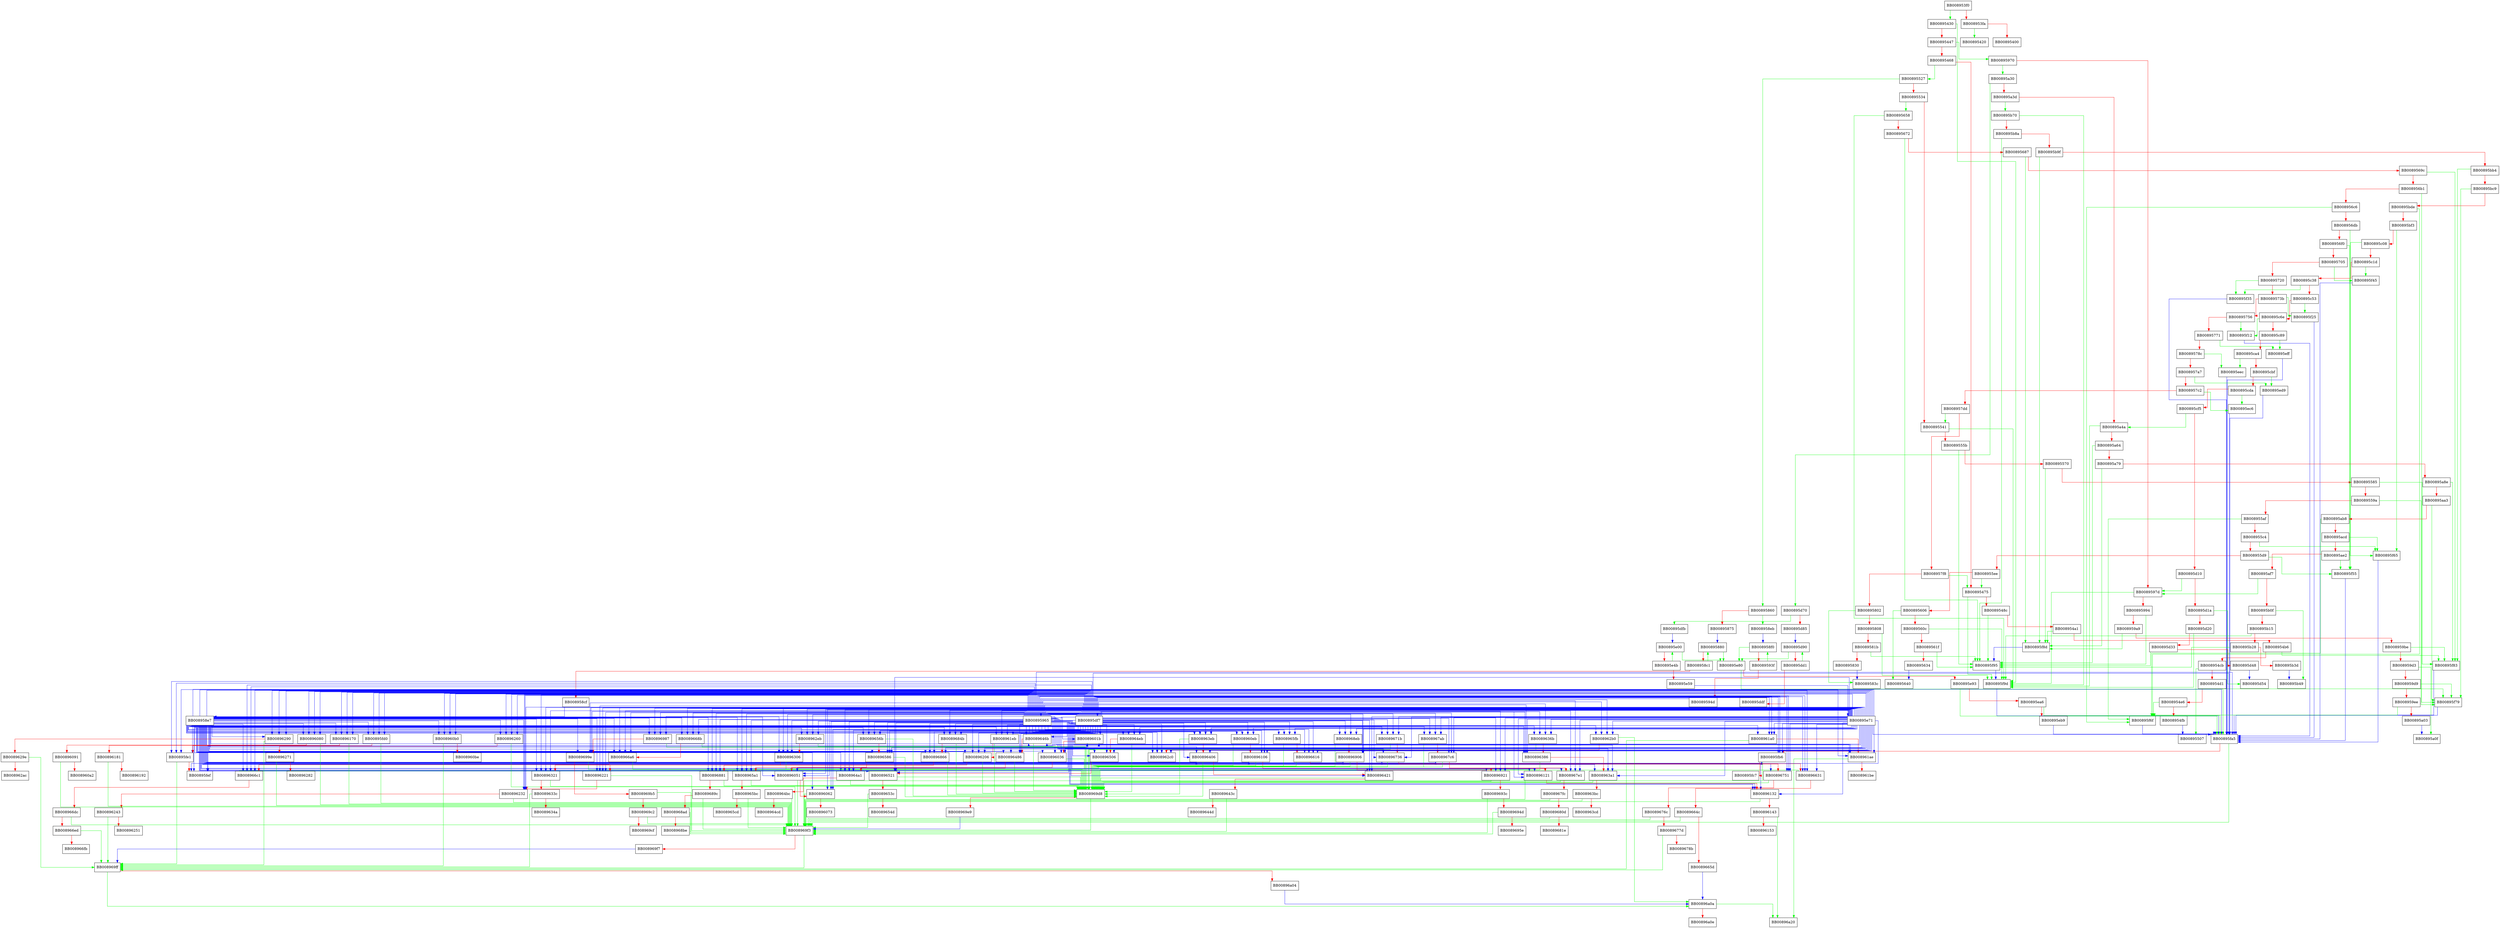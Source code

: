 digraph __memcmp_sse4_1 {
  node [shape="box"];
  graph [splines=ortho];
  BB008953f0 -> BB00895430 [color="green"];
  BB008953f0 -> BB008953fa [color="red"];
  BB008953fa -> BB00895420 [color="green"];
  BB008953fa -> BB00895400 [color="red"];
  BB00895430 -> BB00895f9d [color="green"];
  BB00895430 -> BB00895447 [color="red"];
  BB00895447 -> BB00895970 [color="green"];
  BB00895447 -> BB00895468 [color="red"];
  BB00895468 -> BB00895527 [color="green"];
  BB00895468 -> BB00895475 [color="red"];
  BB00895475 -> BB00895f9d [color="green"];
  BB00895475 -> BB0089548c [color="red"];
  BB0089548c -> BB00895f95 [color="green"];
  BB0089548c -> BB008954a1 [color="red"];
  BB008954a1 -> BB00895f8d [color="green"];
  BB008954a1 -> BB008954b6 [color="red"];
  BB008954b6 -> BB00895f83 [color="green"];
  BB008954b6 -> BB008954cb [color="red"];
  BB008954cb -> BB00895507 [color="green"];
  BB008954cb -> BB008954d1 [color="red"];
  BB008954d1 -> BB00895f79 [color="green"];
  BB008954d1 -> BB008954e6 [color="red"];
  BB008954e6 -> BB00895f6f [color="green"];
  BB008954e6 -> BB008954fb [color="red"];
  BB008954fb -> BB00895507 [color="blue"];
  BB00895527 -> BB00895860 [color="green"];
  BB00895527 -> BB00895534 [color="red"];
  BB00895534 -> BB00895658 [color="green"];
  BB00895534 -> BB00895541 [color="red"];
  BB00895541 -> BB00895f9d [color="green"];
  BB00895541 -> BB0089555b [color="red"];
  BB0089555b -> BB00895f95 [color="green"];
  BB0089555b -> BB00895570 [color="red"];
  BB00895570 -> BB00895f8d [color="green"];
  BB00895570 -> BB00895585 [color="red"];
  BB00895585 -> BB00895f83 [color="green"];
  BB00895585 -> BB0089559a [color="red"];
  BB0089559a -> BB00895f79 [color="green"];
  BB0089559a -> BB008955af [color="red"];
  BB008955af -> BB00895f6f [color="green"];
  BB008955af -> BB008955c4 [color="red"];
  BB008955c4 -> BB00895f65 [color="green"];
  BB008955c4 -> BB008955d9 [color="red"];
  BB008955d9 -> BB00895f55 [color="green"];
  BB008955d9 -> BB008955ee [color="red"];
  BB008955ee -> BB00895475 [color="green"];
  BB008955ee -> BB00895606 [color="red"];
  BB00895606 -> BB00895640 [color="green"];
  BB00895606 -> BB0089560c [color="red"];
  BB0089560c -> BB00895f9d [color="green"];
  BB0089560c -> BB0089561f [color="red"];
  BB0089561f -> BB00895f95 [color="green"];
  BB0089561f -> BB00895634 [color="red"];
  BB00895634 -> BB00895640 [color="blue"];
  BB00895658 -> BB00895f9d [color="green"];
  BB00895658 -> BB00895672 [color="red"];
  BB00895672 -> BB00895f95 [color="green"];
  BB00895672 -> BB00895687 [color="red"];
  BB00895687 -> BB00895f8d [color="green"];
  BB00895687 -> BB0089569c [color="red"];
  BB0089569c -> BB00895f83 [color="green"];
  BB0089569c -> BB008956b1 [color="red"];
  BB008956b1 -> BB00895f79 [color="green"];
  BB008956b1 -> BB008956c6 [color="red"];
  BB008956c6 -> BB00895f6f [color="green"];
  BB008956c6 -> BB008956db [color="red"];
  BB008956db -> BB00895f65 [color="green"];
  BB008956db -> BB008956f0 [color="red"];
  BB008956f0 -> BB00895f55 [color="green"];
  BB008956f0 -> BB00895705 [color="red"];
  BB00895705 -> BB00895f45 [color="green"];
  BB00895705 -> BB00895720 [color="red"];
  BB00895720 -> BB00895f35 [color="green"];
  BB00895720 -> BB0089573b [color="red"];
  BB0089573b -> BB00895f25 [color="green"];
  BB0089573b -> BB00895756 [color="red"];
  BB00895756 -> BB00895f12 [color="green"];
  BB00895756 -> BB00895771 [color="red"];
  BB00895771 -> BB00895eff [color="green"];
  BB00895771 -> BB0089578c [color="red"];
  BB0089578c -> BB00895eec [color="green"];
  BB0089578c -> BB008957a7 [color="red"];
  BB008957a7 -> BB00895ed9 [color="green"];
  BB008957a7 -> BB008957c2 [color="red"];
  BB008957c2 -> BB00895ec6 [color="green"];
  BB008957c2 -> BB008957dd [color="red"];
  BB008957dd -> BB00895541 [color="green"];
  BB008957dd -> BB008957f8 [color="red"];
  BB008957f8 -> BB00895475 [color="green"];
  BB008957f8 -> BB00895802 [color="red"];
  BB00895802 -> BB0089583c [color="green"];
  BB00895802 -> BB00895808 [color="red"];
  BB00895808 -> BB00895f9d [color="green"];
  BB00895808 -> BB0089581b [color="red"];
  BB0089581b -> BB00895f95 [color="green"];
  BB0089581b -> BB00895830 [color="red"];
  BB00895830 -> BB0089583c [color="blue"];
  BB00895860 -> BB008958eb [color="green"];
  BB00895860 -> BB00895875 [color="red"];
  BB00895875 -> BB00895880 [color="blue"];
  BB00895880 -> BB00895e80 [color="green"];
  BB00895880 -> BB008958c1 [color="red"];
  BB008958c1 -> BB00895880 [color="green"];
  BB008958c1 -> BB008958cf [color="red"];
  BB008958cf -> BB008958e7 [color="blue"];
  BB008958e7 -> BB00895fef [color="blue"];
  BB008958e7 -> BB008962c0 [color="blue"];
  BB008958e7 -> BB008961ae [color="blue"];
  BB008958e7 -> BB008962b0 [color="blue"];
  BB008958e7 -> BB00895fe1 [color="blue"];
  BB008958e7 -> BB008960b0 [color="blue"];
  BB008958e7 -> BB008961a0 [color="blue"];
  BB008958e7 -> BB00896290 [color="blue"];
  BB008958e7 -> BB00895fb6 [color="blue"];
  BB008958e7 -> BB00896062 [color="blue"];
  BB008958e7 -> BB00896132 [color="blue"];
  BB008958e7 -> BB00896232 [color="blue"];
  BB008958e7 -> BB00895fd0 [color="blue"];
  BB008958e7 -> BB00896080 [color="blue"];
  BB008958e7 -> BB00896170 [color="blue"];
  BB008958e7 -> BB00896260 [color="blue"];
  BB008958e7 -> BB00895fa5 [color="blue"];
  BB008958e7 -> BB00896051 [color="blue"];
  BB008958e7 -> BB00896121 [color="blue"];
  BB008958e7 -> BB00896221 [color="blue"];
  BB008958e7 -> BB00896321 [color="blue"];
  BB008958e7 -> BB008963a1 [color="blue"];
  BB008958e7 -> BB00896421 [color="blue"];
  BB008958e7 -> BB008964a1 [color="blue"];
  BB008958e7 -> BB00896521 [color="blue"];
  BB008958e7 -> BB008965a1 [color="blue"];
  BB008958e7 -> BB00896631 [color="blue"];
  BB008958e7 -> BB008966c1 [color="blue"];
  BB008958e7 -> BB00896751 [color="blue"];
  BB008958e7 -> BB008967e1 [color="blue"];
  BB008958e7 -> BB00896881 [color="blue"];
  BB008958e7 -> BB00896921 [color="blue"];
  BB008958e7 -> BB0089699e [color="blue"];
  BB008958e7 -> BB00896036 [color="blue"];
  BB008958e7 -> BB00896106 [color="blue"];
  BB008958e7 -> BB00896206 [color="blue"];
  BB008958e7 -> BB00896306 [color="blue"];
  BB008958e7 -> BB00896386 [color="blue"];
  BB008958e7 -> BB00896406 [color="blue"];
  BB008958e7 -> BB00896486 [color="blue"];
  BB008958e7 -> BB00896506 [color="blue"];
  BB008958e7 -> BB00896586 [color="blue"];
  BB008958e7 -> BB00896616 [color="blue"];
  BB008958e7 -> BB008966a6 [color="blue"];
  BB008958e7 -> BB00896736 [color="blue"];
  BB008958e7 -> BB008967c6 [color="blue"];
  BB008958e7 -> BB00896866 [color="blue"];
  BB008958e7 -> BB00896906 [color="blue"];
  BB008958e7 -> BB00896987 [color="blue"];
  BB008958e7 -> BB0089601b [color="blue"];
  BB008958e7 -> BB008960eb [color="blue"];
  BB008958e7 -> BB008961eb [color="blue"];
  BB008958e7 -> BB008962eb [color="blue"];
  BB008958e7 -> BB0089636b [color="blue"];
  BB008958e7 -> BB008963eb [color="blue"];
  BB008958e7 -> BB0089646b [color="blue"];
  BB008958e7 -> BB008964eb [color="blue"];
  BB008958e7 -> BB0089656b [color="blue"];
  BB008958e7 -> BB008965fb [color="blue"];
  BB008958e7 -> BB0089668b [color="blue"];
  BB008958e7 -> BB0089671b [color="blue"];
  BB008958e7 -> BB008967ab [color="blue"];
  BB008958e7 -> BB0089684b [color="blue"];
  BB008958e7 -> BB008968eb [color="blue"];
  BB008958eb -> BB008958f0 [color="blue"];
  BB008958f0 -> BB00895e80 [color="green"];
  BB008958f0 -> BB0089593f [color="red"];
  BB0089593f -> BB008958f0 [color="green"];
  BB0089593f -> BB0089594d [color="red"];
  BB0089594d -> BB00895965 [color="blue"];
  BB00895965 -> BB00895fef [color="blue"];
  BB00895965 -> BB008962c0 [color="blue"];
  BB00895965 -> BB008961ae [color="blue"];
  BB00895965 -> BB008962b0 [color="blue"];
  BB00895965 -> BB00895fe1 [color="blue"];
  BB00895965 -> BB008960b0 [color="blue"];
  BB00895965 -> BB008961a0 [color="blue"];
  BB00895965 -> BB00896290 [color="blue"];
  BB00895965 -> BB00895fb6 [color="blue"];
  BB00895965 -> BB00896062 [color="blue"];
  BB00895965 -> BB00896132 [color="blue"];
  BB00895965 -> BB00896232 [color="blue"];
  BB00895965 -> BB00895fd0 [color="blue"];
  BB00895965 -> BB00896080 [color="blue"];
  BB00895965 -> BB00896170 [color="blue"];
  BB00895965 -> BB00896260 [color="blue"];
  BB00895965 -> BB00895fa5 [color="blue"];
  BB00895965 -> BB00896051 [color="blue"];
  BB00895965 -> BB00896121 [color="blue"];
  BB00895965 -> BB00896221 [color="blue"];
  BB00895965 -> BB00896321 [color="blue"];
  BB00895965 -> BB008963a1 [color="blue"];
  BB00895965 -> BB00896421 [color="blue"];
  BB00895965 -> BB008964a1 [color="blue"];
  BB00895965 -> BB00896521 [color="blue"];
  BB00895965 -> BB008965a1 [color="blue"];
  BB00895965 -> BB00896631 [color="blue"];
  BB00895965 -> BB008966c1 [color="blue"];
  BB00895965 -> BB00896751 [color="blue"];
  BB00895965 -> BB008967e1 [color="blue"];
  BB00895965 -> BB00896881 [color="blue"];
  BB00895965 -> BB00896921 [color="blue"];
  BB00895965 -> BB0089699e [color="blue"];
  BB00895965 -> BB00896036 [color="blue"];
  BB00895965 -> BB00896106 [color="blue"];
  BB00895965 -> BB00896206 [color="blue"];
  BB00895965 -> BB00896306 [color="blue"];
  BB00895965 -> BB00896386 [color="blue"];
  BB00895965 -> BB00896406 [color="blue"];
  BB00895965 -> BB00896486 [color="blue"];
  BB00895965 -> BB00896506 [color="blue"];
  BB00895965 -> BB00896586 [color="blue"];
  BB00895965 -> BB00896616 [color="blue"];
  BB00895965 -> BB008966a6 [color="blue"];
  BB00895965 -> BB00896736 [color="blue"];
  BB00895965 -> BB008967c6 [color="blue"];
  BB00895965 -> BB00896866 [color="blue"];
  BB00895965 -> BB00896906 [color="blue"];
  BB00895965 -> BB00896987 [color="blue"];
  BB00895965 -> BB0089601b [color="blue"];
  BB00895965 -> BB008960eb [color="blue"];
  BB00895965 -> BB008961eb [color="blue"];
  BB00895965 -> BB008962eb [color="blue"];
  BB00895965 -> BB0089636b [color="blue"];
  BB00895965 -> BB008963eb [color="blue"];
  BB00895965 -> BB0089646b [color="blue"];
  BB00895965 -> BB008964eb [color="blue"];
  BB00895965 -> BB0089656b [color="blue"];
  BB00895965 -> BB008965fb [color="blue"];
  BB00895965 -> BB0089668b [color="blue"];
  BB00895965 -> BB0089671b [color="blue"];
  BB00895965 -> BB008967ab [color="blue"];
  BB00895965 -> BB0089684b [color="blue"];
  BB00895965 -> BB008968eb [color="blue"];
  BB00895970 -> BB00895a30 [color="green"];
  BB00895970 -> BB0089597d [color="red"];
  BB0089597d -> BB00895f9d [color="green"];
  BB0089597d -> BB00895994 [color="red"];
  BB00895994 -> BB00895f95 [color="green"];
  BB00895994 -> BB008959a9 [color="red"];
  BB008959a9 -> BB00895f8d [color="green"];
  BB008959a9 -> BB008959be [color="red"];
  BB008959be -> BB00895f83 [color="green"];
  BB008959be -> BB008959d3 [color="red"];
  BB008959d3 -> BB00895a0f [color="green"];
  BB008959d3 -> BB008959d9 [color="red"];
  BB008959d9 -> BB00895f79 [color="green"];
  BB008959d9 -> BB008959ee [color="red"];
  BB008959ee -> BB00895f6f [color="green"];
  BB008959ee -> BB00895a03 [color="red"];
  BB00895a03 -> BB00895a0f [color="blue"];
  BB00895a30 -> BB00895d70 [color="green"];
  BB00895a30 -> BB00895a3d [color="red"];
  BB00895a3d -> BB00895b70 [color="green"];
  BB00895a3d -> BB00895a4a [color="red"];
  BB00895a4a -> BB00895f9d [color="green"];
  BB00895a4a -> BB00895a64 [color="red"];
  BB00895a64 -> BB00895f95 [color="green"];
  BB00895a64 -> BB00895a79 [color="red"];
  BB00895a79 -> BB00895f8d [color="green"];
  BB00895a79 -> BB00895a8e [color="red"];
  BB00895a8e -> BB00895f83 [color="green"];
  BB00895a8e -> BB00895aa3 [color="red"];
  BB00895aa3 -> BB00895f79 [color="green"];
  BB00895aa3 -> BB00895ab8 [color="red"];
  BB00895ab8 -> BB00895f6f [color="green"];
  BB00895ab8 -> BB00895acd [color="red"];
  BB00895acd -> BB00895f65 [color="green"];
  BB00895acd -> BB00895ae2 [color="red"];
  BB00895ae2 -> BB00895f55 [color="green"];
  BB00895ae2 -> BB00895af7 [color="red"];
  BB00895af7 -> BB0089597d [color="green"];
  BB00895af7 -> BB00895b0f [color="red"];
  BB00895b0f -> BB00895b49 [color="green"];
  BB00895b0f -> BB00895b15 [color="red"];
  BB00895b15 -> BB00895f9d [color="green"];
  BB00895b15 -> BB00895b28 [color="red"];
  BB00895b28 -> BB00895f95 [color="green"];
  BB00895b28 -> BB00895b3d [color="red"];
  BB00895b3d -> BB00895b49 [color="blue"];
  BB00895b70 -> BB00895f9d [color="green"];
  BB00895b70 -> BB00895b8a [color="red"];
  BB00895b8a -> BB00895f95 [color="green"];
  BB00895b8a -> BB00895b9f [color="red"];
  BB00895b9f -> BB00895f8d [color="green"];
  BB00895b9f -> BB00895bb4 [color="red"];
  BB00895bb4 -> BB00895f83 [color="green"];
  BB00895bb4 -> BB00895bc9 [color="red"];
  BB00895bc9 -> BB00895f79 [color="green"];
  BB00895bc9 -> BB00895bde [color="red"];
  BB00895bde -> BB00895f6f [color="green"];
  BB00895bde -> BB00895bf3 [color="red"];
  BB00895bf3 -> BB00895f65 [color="green"];
  BB00895bf3 -> BB00895c08 [color="red"];
  BB00895c08 -> BB00895f55 [color="green"];
  BB00895c08 -> BB00895c1d [color="red"];
  BB00895c1d -> BB00895f45 [color="green"];
  BB00895c1d -> BB00895c38 [color="red"];
  BB00895c38 -> BB00895f35 [color="green"];
  BB00895c38 -> BB00895c53 [color="red"];
  BB00895c53 -> BB00895f25 [color="green"];
  BB00895c53 -> BB00895c6e [color="red"];
  BB00895c6e -> BB00895f12 [color="green"];
  BB00895c6e -> BB00895c89 [color="red"];
  BB00895c89 -> BB00895eff [color="green"];
  BB00895c89 -> BB00895ca4 [color="red"];
  BB00895ca4 -> BB00895eec [color="green"];
  BB00895ca4 -> BB00895cbf [color="red"];
  BB00895cbf -> BB00895ed9 [color="green"];
  BB00895cbf -> BB00895cda [color="red"];
  BB00895cda -> BB00895ec6 [color="green"];
  BB00895cda -> BB00895cf5 [color="red"];
  BB00895cf5 -> BB00895a4a [color="green"];
  BB00895cf5 -> BB00895d10 [color="red"];
  BB00895d10 -> BB0089597d [color="green"];
  BB00895d10 -> BB00895d1a [color="red"];
  BB00895d1a -> BB00895d54 [color="green"];
  BB00895d1a -> BB00895d20 [color="red"];
  BB00895d20 -> BB00895f9d [color="green"];
  BB00895d20 -> BB00895d33 [color="red"];
  BB00895d33 -> BB00895f95 [color="green"];
  BB00895d33 -> BB00895d48 [color="red"];
  BB00895d48 -> BB00895d54 [color="blue"];
  BB00895d70 -> BB00895dfb [color="green"];
  BB00895d70 -> BB00895d85 [color="red"];
  BB00895d85 -> BB00895d90 [color="blue"];
  BB00895d90 -> BB00895e80 [color="green"];
  BB00895d90 -> BB00895dd1 [color="red"];
  BB00895dd1 -> BB00895d90 [color="green"];
  BB00895dd1 -> BB00895ddf [color="red"];
  BB00895ddf -> BB00895df7 [color="blue"];
  BB00895df7 -> BB00895fef [color="blue"];
  BB00895df7 -> BB008962c0 [color="blue"];
  BB00895df7 -> BB008961ae [color="blue"];
  BB00895df7 -> BB008962b0 [color="blue"];
  BB00895df7 -> BB00895fe1 [color="blue"];
  BB00895df7 -> BB008960b0 [color="blue"];
  BB00895df7 -> BB008961a0 [color="blue"];
  BB00895df7 -> BB00896290 [color="blue"];
  BB00895df7 -> BB00895fb6 [color="blue"];
  BB00895df7 -> BB00896062 [color="blue"];
  BB00895df7 -> BB00896132 [color="blue"];
  BB00895df7 -> BB00896232 [color="blue"];
  BB00895df7 -> BB00895fd0 [color="blue"];
  BB00895df7 -> BB00896080 [color="blue"];
  BB00895df7 -> BB00896170 [color="blue"];
  BB00895df7 -> BB00896260 [color="blue"];
  BB00895df7 -> BB00895fa5 [color="blue"];
  BB00895df7 -> BB00896051 [color="blue"];
  BB00895df7 -> BB00896121 [color="blue"];
  BB00895df7 -> BB00896221 [color="blue"];
  BB00895df7 -> BB00896321 [color="blue"];
  BB00895df7 -> BB008963a1 [color="blue"];
  BB00895df7 -> BB00896421 [color="blue"];
  BB00895df7 -> BB008964a1 [color="blue"];
  BB00895df7 -> BB00896521 [color="blue"];
  BB00895df7 -> BB008965a1 [color="blue"];
  BB00895df7 -> BB00896631 [color="blue"];
  BB00895df7 -> BB008966c1 [color="blue"];
  BB00895df7 -> BB00896751 [color="blue"];
  BB00895df7 -> BB008967e1 [color="blue"];
  BB00895df7 -> BB00896881 [color="blue"];
  BB00895df7 -> BB00896921 [color="blue"];
  BB00895df7 -> BB0089699e [color="blue"];
  BB00895df7 -> BB00896036 [color="blue"];
  BB00895df7 -> BB00896106 [color="blue"];
  BB00895df7 -> BB00896206 [color="blue"];
  BB00895df7 -> BB00896306 [color="blue"];
  BB00895df7 -> BB00896386 [color="blue"];
  BB00895df7 -> BB00896406 [color="blue"];
  BB00895df7 -> BB00896486 [color="blue"];
  BB00895df7 -> BB00896506 [color="blue"];
  BB00895df7 -> BB00896586 [color="blue"];
  BB00895df7 -> BB00896616 [color="blue"];
  BB00895df7 -> BB008966a6 [color="blue"];
  BB00895df7 -> BB00896736 [color="blue"];
  BB00895df7 -> BB008967c6 [color="blue"];
  BB00895df7 -> BB00896866 [color="blue"];
  BB00895df7 -> BB00896906 [color="blue"];
  BB00895df7 -> BB00896987 [color="blue"];
  BB00895df7 -> BB0089601b [color="blue"];
  BB00895df7 -> BB008960eb [color="blue"];
  BB00895df7 -> BB008961eb [color="blue"];
  BB00895df7 -> BB008962eb [color="blue"];
  BB00895df7 -> BB0089636b [color="blue"];
  BB00895df7 -> BB008963eb [color="blue"];
  BB00895df7 -> BB0089646b [color="blue"];
  BB00895df7 -> BB008964eb [color="blue"];
  BB00895df7 -> BB0089656b [color="blue"];
  BB00895df7 -> BB008965fb [color="blue"];
  BB00895df7 -> BB0089668b [color="blue"];
  BB00895df7 -> BB0089671b [color="blue"];
  BB00895df7 -> BB008967ab [color="blue"];
  BB00895df7 -> BB0089684b [color="blue"];
  BB00895df7 -> BB008968eb [color="blue"];
  BB00895dfb -> BB00895e00 [color="blue"];
  BB00895e00 -> BB00895e80 [color="green"];
  BB00895e00 -> BB00895e4b [color="red"];
  BB00895e4b -> BB00895e00 [color="green"];
  BB00895e4b -> BB00895e59 [color="red"];
  BB00895e59 -> BB00895e71 [color="blue"];
  BB00895e71 -> BB00895fef [color="blue"];
  BB00895e71 -> BB008962c0 [color="blue"];
  BB00895e71 -> BB008961ae [color="blue"];
  BB00895e71 -> BB008962b0 [color="blue"];
  BB00895e71 -> BB00895fe1 [color="blue"];
  BB00895e71 -> BB008960b0 [color="blue"];
  BB00895e71 -> BB008961a0 [color="blue"];
  BB00895e71 -> BB00896290 [color="blue"];
  BB00895e71 -> BB00895fb6 [color="blue"];
  BB00895e71 -> BB00896062 [color="blue"];
  BB00895e71 -> BB00896132 [color="blue"];
  BB00895e71 -> BB00896232 [color="blue"];
  BB00895e71 -> BB00895fd0 [color="blue"];
  BB00895e71 -> BB00896080 [color="blue"];
  BB00895e71 -> BB00896170 [color="blue"];
  BB00895e71 -> BB00896260 [color="blue"];
  BB00895e71 -> BB00895fa5 [color="blue"];
  BB00895e71 -> BB00896051 [color="blue"];
  BB00895e71 -> BB00896121 [color="blue"];
  BB00895e71 -> BB00896221 [color="blue"];
  BB00895e71 -> BB00896321 [color="blue"];
  BB00895e71 -> BB008963a1 [color="blue"];
  BB00895e71 -> BB00896421 [color="blue"];
  BB00895e71 -> BB008964a1 [color="blue"];
  BB00895e71 -> BB00896521 [color="blue"];
  BB00895e71 -> BB008965a1 [color="blue"];
  BB00895e71 -> BB00896631 [color="blue"];
  BB00895e71 -> BB008966c1 [color="blue"];
  BB00895e71 -> BB00896751 [color="blue"];
  BB00895e71 -> BB008967e1 [color="blue"];
  BB00895e71 -> BB00896881 [color="blue"];
  BB00895e71 -> BB00896921 [color="blue"];
  BB00895e71 -> BB0089699e [color="blue"];
  BB00895e71 -> BB00896036 [color="blue"];
  BB00895e71 -> BB00896106 [color="blue"];
  BB00895e71 -> BB00896206 [color="blue"];
  BB00895e71 -> BB00896306 [color="blue"];
  BB00895e71 -> BB00896386 [color="blue"];
  BB00895e71 -> BB00896406 [color="blue"];
  BB00895e71 -> BB00896486 [color="blue"];
  BB00895e71 -> BB00896506 [color="blue"];
  BB00895e71 -> BB00896586 [color="blue"];
  BB00895e71 -> BB00896616 [color="blue"];
  BB00895e71 -> BB008966a6 [color="blue"];
  BB00895e71 -> BB00896736 [color="blue"];
  BB00895e71 -> BB008967c6 [color="blue"];
  BB00895e71 -> BB00896866 [color="blue"];
  BB00895e71 -> BB00896906 [color="blue"];
  BB00895e71 -> BB00896987 [color="blue"];
  BB00895e71 -> BB0089601b [color="blue"];
  BB00895e71 -> BB008960eb [color="blue"];
  BB00895e71 -> BB008961eb [color="blue"];
  BB00895e71 -> BB008962eb [color="blue"];
  BB00895e71 -> BB0089636b [color="blue"];
  BB00895e71 -> BB008963eb [color="blue"];
  BB00895e71 -> BB0089646b [color="blue"];
  BB00895e71 -> BB008964eb [color="blue"];
  BB00895e71 -> BB0089656b [color="blue"];
  BB00895e71 -> BB008965fb [color="blue"];
  BB00895e71 -> BB0089668b [color="blue"];
  BB00895e71 -> BB0089671b [color="blue"];
  BB00895e71 -> BB008967ab [color="blue"];
  BB00895e71 -> BB0089684b [color="blue"];
  BB00895e71 -> BB008968eb [color="blue"];
  BB00895e80 -> BB00895fa5 [color="green"];
  BB00895e80 -> BB00895e93 [color="red"];
  BB00895e93 -> BB00895fa5 [color="green"];
  BB00895e93 -> BB00895ea6 [color="red"];
  BB00895ea6 -> BB00895fa5 [color="green"];
  BB00895ea6 -> BB00895eb9 [color="red"];
  BB00895eb9 -> BB00895fa5 [color="blue"];
  BB00895ec6 -> BB00895fa5 [color="blue"];
  BB00895ed9 -> BB00895fa5 [color="blue"];
  BB00895eec -> BB00895fa5 [color="blue"];
  BB00895eff -> BB00895fa5 [color="blue"];
  BB00895f12 -> BB00895fa5 [color="blue"];
  BB00895f25 -> BB00895fa5 [color="blue"];
  BB00895f35 -> BB00895fa5 [color="blue"];
  BB00895f45 -> BB00895fa5 [color="blue"];
  BB00895f55 -> BB00895fa5 [color="blue"];
  BB00895f65 -> BB00895fa5 [color="blue"];
  BB00895f6f -> BB00895fa5 [color="blue"];
  BB00895f79 -> BB00895fa5 [color="blue"];
  BB00895f83 -> BB00895fa5 [color="blue"];
  BB00895f8d -> BB00895f95 [color="blue"];
  BB00895f95 -> BB00895f9d [color="blue"];
  BB00895f9d -> BB00895fa5 [color="blue"];
  BB00895fa5 -> BB008969f3 [color="green"];
  BB00895fa5 -> BB00895fb6 [color="red"];
  BB00895fb6 -> BB008969f3 [color="green"];
  BB00895fb6 -> BB00895fc7 [color="red"];
  BB00895fd0 -> BB008969f3 [color="green"];
  BB00895fd0 -> BB00895fe1 [color="red"];
  BB00895fe1 -> BB008969ff [color="green"];
  BB00895fe1 -> BB00895fef [color="red"];
  BB0089601b -> BB008969d8 [color="green"];
  BB0089601b -> BB00896036 [color="red"];
  BB00896036 -> BB008969d8 [color="green"];
  BB00896036 -> BB00896051 [color="red"];
  BB00896051 -> BB008969f3 [color="green"];
  BB00896051 -> BB00896062 [color="red"];
  BB00896062 -> BB008969f3 [color="green"];
  BB00896062 -> BB00896073 [color="red"];
  BB00896080 -> BB008969f3 [color="green"];
  BB00896080 -> BB00896091 [color="red"];
  BB00896091 -> BB008969f3 [color="green"];
  BB00896091 -> BB008960a2 [color="red"];
  BB008960b0 -> BB008969ff [color="green"];
  BB008960b0 -> BB008960be [color="red"];
  BB008960eb -> BB008969d8 [color="green"];
  BB008960eb -> BB00896106 [color="red"];
  BB00896106 -> BB008969d8 [color="green"];
  BB00896106 -> BB00896121 [color="red"];
  BB00896121 -> BB008969f3 [color="green"];
  BB00896121 -> BB00896132 [color="red"];
  BB00896132 -> BB008969f3 [color="green"];
  BB00896132 -> BB00896143 [color="red"];
  BB00896143 -> BB00896a20 [color="green"];
  BB00896143 -> BB00896153 [color="red"];
  BB00896170 -> BB008969f3 [color="green"];
  BB00896170 -> BB00896181 [color="red"];
  BB00896181 -> BB008969f3 [color="green"];
  BB00896181 -> BB00896192 [color="red"];
  BB008961a0 -> BB008969ff [color="green"];
  BB008961a0 -> BB008961ae [color="red"];
  BB008961ae -> BB00896a20 [color="green"];
  BB008961ae -> BB008961be [color="red"];
  BB008961eb -> BB008969d8 [color="green"];
  BB008961eb -> BB00896206 [color="red"];
  BB00896206 -> BB008969d8 [color="green"];
  BB00896206 -> BB00896221 [color="red"];
  BB00896221 -> BB008969f3 [color="green"];
  BB00896221 -> BB00896232 [color="red"];
  BB00896232 -> BB008969f3 [color="green"];
  BB00896232 -> BB00896243 [color="red"];
  BB00896243 -> BB008969ff [color="green"];
  BB00896243 -> BB00896251 [color="red"];
  BB00896260 -> BB008969f3 [color="green"];
  BB00896260 -> BB00896271 [color="red"];
  BB00896271 -> BB008969f3 [color="green"];
  BB00896271 -> BB00896282 [color="red"];
  BB00896290 -> BB008969ff [color="green"];
  BB00896290 -> BB0089629e [color="red"];
  BB0089629e -> BB008969ff [color="green"];
  BB0089629e -> BB008962ac [color="red"];
  BB008962b0 -> BB00896a0a [color="green"];
  BB008962b0 -> BB008962c0 [color="red"];
  BB008962eb -> BB008969d8 [color="green"];
  BB008962eb -> BB00896306 [color="red"];
  BB00896306 -> BB008969d8 [color="green"];
  BB00896306 -> BB00896321 [color="red"];
  BB00896321 -> BB008969d8 [color="green"];
  BB00896321 -> BB0089633c [color="red"];
  BB0089633c -> BB008969ff [color="green"];
  BB0089633c -> BB0089634a [color="red"];
  BB0089636b -> BB008969d8 [color="green"];
  BB0089636b -> BB00896386 [color="red"];
  BB00896386 -> BB008969d8 [color="green"];
  BB00896386 -> BB008963a1 [color="red"];
  BB008963a1 -> BB008969d8 [color="green"];
  BB008963a1 -> BB008963bc [color="red"];
  BB008963bc -> BB008969f3 [color="green"];
  BB008963bc -> BB008963cd [color="red"];
  BB008963eb -> BB008969d8 [color="green"];
  BB008963eb -> BB00896406 [color="red"];
  BB00896406 -> BB008969d8 [color="green"];
  BB00896406 -> BB00896421 [color="red"];
  BB00896421 -> BB008969d8 [color="green"];
  BB00896421 -> BB0089643c [color="red"];
  BB0089643c -> BB008969f3 [color="green"];
  BB0089643c -> BB0089644d [color="red"];
  BB0089646b -> BB008969d8 [color="green"];
  BB0089646b -> BB00896486 [color="red"];
  BB00896486 -> BB008969d8 [color="green"];
  BB00896486 -> BB008964a1 [color="red"];
  BB008964a1 -> BB008969d8 [color="green"];
  BB008964a1 -> BB008964bc [color="red"];
  BB008964bc -> BB008969f3 [color="green"];
  BB008964bc -> BB008964cd [color="red"];
  BB008964eb -> BB008969d8 [color="green"];
  BB008964eb -> BB00896506 [color="red"];
  BB00896506 -> BB008969d8 [color="green"];
  BB00896506 -> BB00896521 [color="red"];
  BB00896521 -> BB008969d8 [color="green"];
  BB00896521 -> BB0089653c [color="red"];
  BB0089653c -> BB008969f3 [color="green"];
  BB0089653c -> BB0089654d [color="red"];
  BB0089656b -> BB008969d8 [color="green"];
  BB0089656b -> BB00896586 [color="red"];
  BB00896586 -> BB008969d8 [color="green"];
  BB00896586 -> BB008965a1 [color="red"];
  BB008965a1 -> BB008969d8 [color="green"];
  BB008965a1 -> BB008965bc [color="red"];
  BB008965bc -> BB008969f3 [color="green"];
  BB008965bc -> BB008965cd [color="red"];
  BB008965fb -> BB008969d8 [color="green"];
  BB008965fb -> BB00896616 [color="red"];
  BB00896616 -> BB008969d8 [color="green"];
  BB00896616 -> BB00896631 [color="red"];
  BB00896631 -> BB008969d8 [color="green"];
  BB00896631 -> BB0089664c [color="red"];
  BB0089664c -> BB008969f3 [color="green"];
  BB0089664c -> BB0089665d [color="red"];
  BB0089665d -> BB00896a0a [color="blue"];
  BB0089668b -> BB008969d8 [color="green"];
  BB0089668b -> BB008966a6 [color="red"];
  BB008966a6 -> BB008969d8 [color="green"];
  BB008966a6 -> BB008966c1 [color="red"];
  BB008966c1 -> BB008969d8 [color="green"];
  BB008966c1 -> BB008966dc [color="red"];
  BB008966dc -> BB008969f3 [color="green"];
  BB008966dc -> BB008966ed [color="red"];
  BB008966ed -> BB008969ff [color="green"];
  BB008966ed -> BB008966fb [color="red"];
  BB0089671b -> BB008969d8 [color="green"];
  BB0089671b -> BB00896736 [color="red"];
  BB00896736 -> BB008969d8 [color="green"];
  BB00896736 -> BB00896751 [color="red"];
  BB00896751 -> BB008969d8 [color="green"];
  BB00896751 -> BB0089676c [color="red"];
  BB0089676c -> BB008969f3 [color="green"];
  BB0089676c -> BB0089677d [color="red"];
  BB0089677d -> BB008969ff [color="green"];
  BB0089677d -> BB0089678b [color="red"];
  BB008967ab -> BB008969d8 [color="green"];
  BB008967ab -> BB008967c6 [color="red"];
  BB008967c6 -> BB008969d8 [color="green"];
  BB008967c6 -> BB008967e1 [color="red"];
  BB008967e1 -> BB008969d8 [color="green"];
  BB008967e1 -> BB008967fc [color="red"];
  BB008967fc -> BB008969f3 [color="green"];
  BB008967fc -> BB0089680d [color="red"];
  BB0089680d -> BB008969f3 [color="green"];
  BB0089680d -> BB0089681e [color="red"];
  BB0089684b -> BB008969d8 [color="green"];
  BB0089684b -> BB00896866 [color="red"];
  BB00896866 -> BB008969d8 [color="green"];
  BB00896866 -> BB00896881 [color="red"];
  BB00896881 -> BB008969d8 [color="green"];
  BB00896881 -> BB0089689c [color="red"];
  BB0089689c -> BB008969f3 [color="green"];
  BB0089689c -> BB008968ad [color="red"];
  BB008968ad -> BB008969f3 [color="green"];
  BB008968ad -> BB008968be [color="red"];
  BB008968eb -> BB008969d8 [color="green"];
  BB008968eb -> BB00896906 [color="red"];
  BB00896906 -> BB008969d8 [color="green"];
  BB00896906 -> BB00896921 [color="red"];
  BB00896921 -> BB008969d8 [color="green"];
  BB00896921 -> BB0089693c [color="red"];
  BB0089693c -> BB008969f3 [color="green"];
  BB0089693c -> BB0089694d [color="red"];
  BB0089694d -> BB008969f3 [color="green"];
  BB0089694d -> BB0089695e [color="red"];
  BB00896987 -> BB008969d8 [color="green"];
  BB00896987 -> BB0089699e [color="red"];
  BB0089699e -> BB008969d8 [color="green"];
  BB0089699e -> BB008969b5 [color="red"];
  BB008969b5 -> BB008969f3 [color="green"];
  BB008969b5 -> BB008969c2 [color="red"];
  BB008969c2 -> BB008969f3 [color="green"];
  BB008969c2 -> BB008969cf [color="red"];
  BB008969d8 -> BB008969f3 [color="green"];
  BB008969d8 -> BB008969e9 [color="red"];
  BB008969e9 -> BB008969f3 [color="blue"];
  BB008969f3 -> BB008969ff [color="green"];
  BB008969f3 -> BB008969f7 [color="red"];
  BB008969f7 -> BB008969ff [color="blue"];
  BB008969ff -> BB00896a0a [color="green"];
  BB008969ff -> BB00896a04 [color="red"];
  BB00896a04 -> BB00896a0a [color="blue"];
  BB00896a0a -> BB00896a20 [color="green"];
  BB00896a0a -> BB00896a0e [color="red"];
}